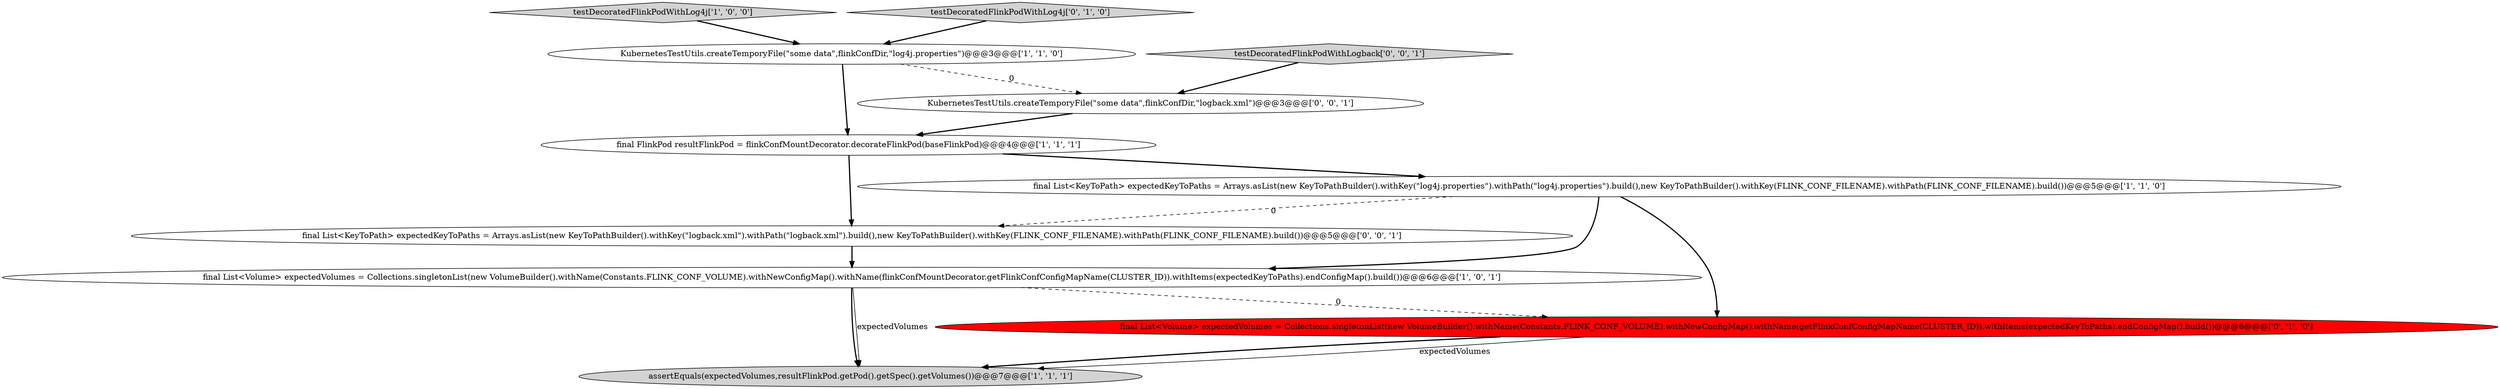 digraph {
0 [style = filled, label = "assertEquals(expectedVolumes,resultFlinkPod.getPod().getSpec().getVolumes())@@@7@@@['1', '1', '1']", fillcolor = lightgray, shape = ellipse image = "AAA0AAABBB1BBB"];
6 [style = filled, label = "final List<Volume> expectedVolumes = Collections.singletonList(new VolumeBuilder().withName(Constants.FLINK_CONF_VOLUME).withNewConfigMap().withName(getFlinkConfConfigMapName(CLUSTER_ID)).withItems(expectedKeyToPaths).endConfigMap().build())@@@6@@@['0', '1', '0']", fillcolor = red, shape = ellipse image = "AAA1AAABBB2BBB"];
9 [style = filled, label = "KubernetesTestUtils.createTemporyFile(\"some data\",flinkConfDir,\"logback.xml\")@@@3@@@['0', '0', '1']", fillcolor = white, shape = ellipse image = "AAA0AAABBB3BBB"];
4 [style = filled, label = "final List<Volume> expectedVolumes = Collections.singletonList(new VolumeBuilder().withName(Constants.FLINK_CONF_VOLUME).withNewConfigMap().withName(flinkConfMountDecorator.getFlinkConfConfigMapName(CLUSTER_ID)).withItems(expectedKeyToPaths).endConfigMap().build())@@@6@@@['1', '0', '1']", fillcolor = white, shape = ellipse image = "AAA0AAABBB1BBB"];
5 [style = filled, label = "testDecoratedFlinkPodWithLog4j['1', '0', '0']", fillcolor = lightgray, shape = diamond image = "AAA0AAABBB1BBB"];
7 [style = filled, label = "testDecoratedFlinkPodWithLog4j['0', '1', '0']", fillcolor = lightgray, shape = diamond image = "AAA0AAABBB2BBB"];
8 [style = filled, label = "final List<KeyToPath> expectedKeyToPaths = Arrays.asList(new KeyToPathBuilder().withKey(\"logback.xml\").withPath(\"logback.xml\").build(),new KeyToPathBuilder().withKey(FLINK_CONF_FILENAME).withPath(FLINK_CONF_FILENAME).build())@@@5@@@['0', '0', '1']", fillcolor = white, shape = ellipse image = "AAA0AAABBB3BBB"];
2 [style = filled, label = "final List<KeyToPath> expectedKeyToPaths = Arrays.asList(new KeyToPathBuilder().withKey(\"log4j.properties\").withPath(\"log4j.properties\").build(),new KeyToPathBuilder().withKey(FLINK_CONF_FILENAME).withPath(FLINK_CONF_FILENAME).build())@@@5@@@['1', '1', '0']", fillcolor = white, shape = ellipse image = "AAA0AAABBB1BBB"];
1 [style = filled, label = "KubernetesTestUtils.createTemporyFile(\"some data\",flinkConfDir,\"log4j.properties\")@@@3@@@['1', '1', '0']", fillcolor = white, shape = ellipse image = "AAA0AAABBB1BBB"];
10 [style = filled, label = "testDecoratedFlinkPodWithLogback['0', '0', '1']", fillcolor = lightgray, shape = diamond image = "AAA0AAABBB3BBB"];
3 [style = filled, label = "final FlinkPod resultFlinkPod = flinkConfMountDecorator.decorateFlinkPod(baseFlinkPod)@@@4@@@['1', '1', '1']", fillcolor = white, shape = ellipse image = "AAA0AAABBB1BBB"];
1->3 [style = bold, label=""];
4->0 [style = solid, label="expectedVolumes"];
9->3 [style = bold, label=""];
5->1 [style = bold, label=""];
1->9 [style = dashed, label="0"];
10->9 [style = bold, label=""];
6->0 [style = solid, label="expectedVolumes"];
6->0 [style = bold, label=""];
7->1 [style = bold, label=""];
8->4 [style = bold, label=""];
3->2 [style = bold, label=""];
4->6 [style = dashed, label="0"];
2->4 [style = bold, label=""];
2->8 [style = dashed, label="0"];
2->6 [style = bold, label=""];
3->8 [style = bold, label=""];
4->0 [style = bold, label=""];
}
